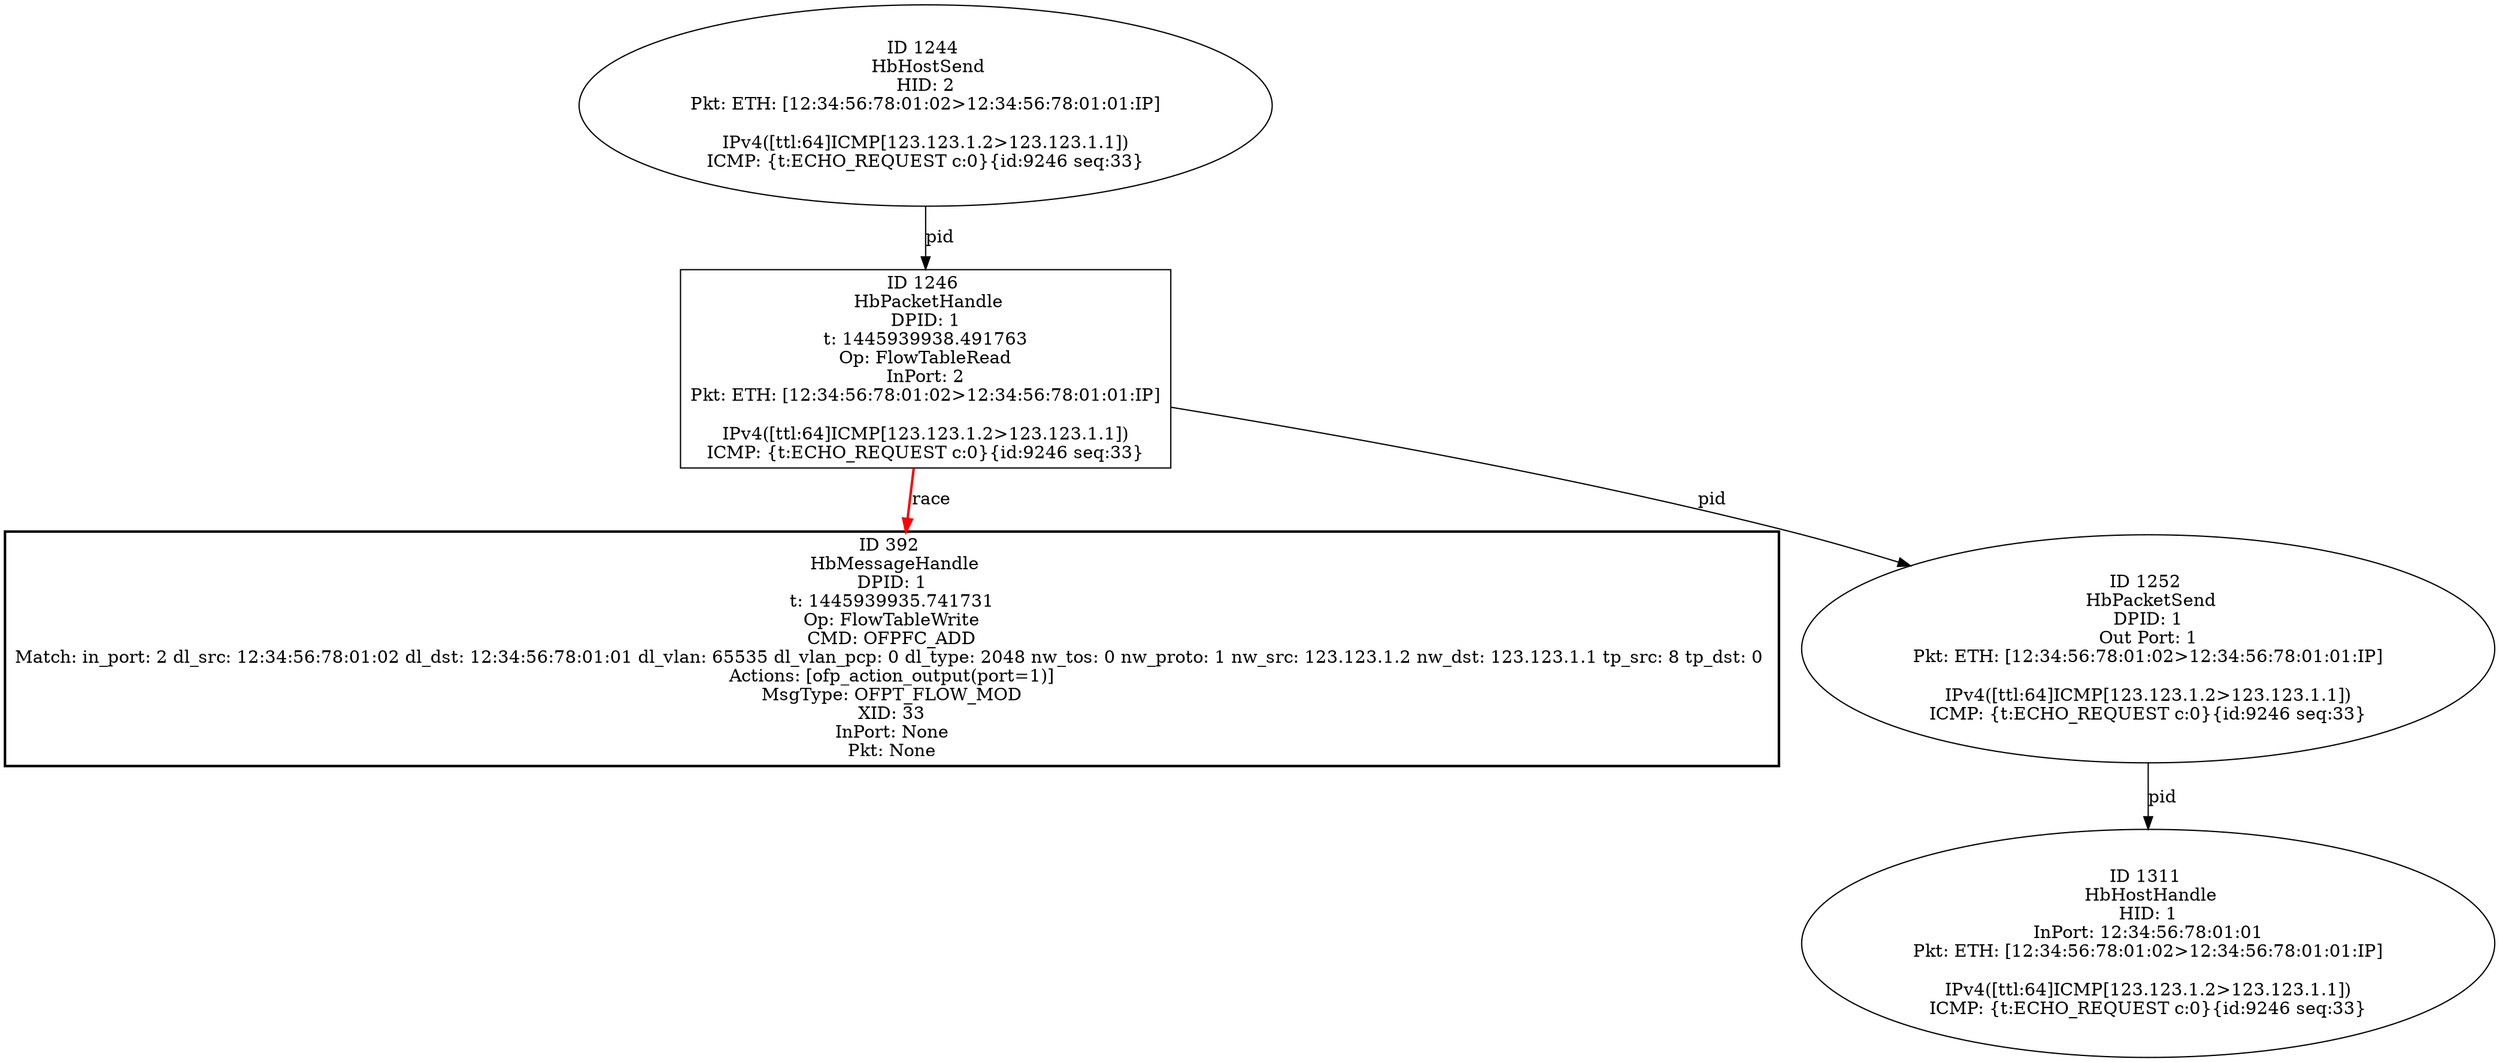 strict digraph G {
392 [shape=box, style=bold, event=<hb_events.HbMessageHandle object at 0x107834ed0>, label="ID 392 
 HbMessageHandle
DPID: 1
t: 1445939935.741731
Op: FlowTableWrite
CMD: OFPFC_ADD
Match: in_port: 2 dl_src: 12:34:56:78:01:02 dl_dst: 12:34:56:78:01:01 dl_vlan: 65535 dl_vlan_pcp: 0 dl_type: 2048 nw_tos: 0 nw_proto: 1 nw_src: 123.123.1.2 nw_dst: 123.123.1.1 tp_src: 8 tp_dst: 0 
Actions: [ofp_action_output(port=1)]
MsgType: OFPT_FLOW_MOD
XID: 33
InPort: None
Pkt: None"];
1252 [shape=oval, event=<hb_events.HbPacketSend object at 0x107b8cd50>, label="ID 1252 
 HbPacketSend
DPID: 1
Out Port: 1
Pkt: ETH: [12:34:56:78:01:02>12:34:56:78:01:01:IP]

IPv4([ttl:64]ICMP[123.123.1.2>123.123.1.1])
ICMP: {t:ECHO_REQUEST c:0}{id:9246 seq:33}"];
1244 [shape=oval, event=<hb_events.HbHostSend object at 0x107b86b90>, label="ID 1244 
 HbHostSend
HID: 2
Pkt: ETH: [12:34:56:78:01:02>12:34:56:78:01:01:IP]

IPv4([ttl:64]ICMP[123.123.1.2>123.123.1.1])
ICMP: {t:ECHO_REQUEST c:0}{id:9246 seq:33}"];
1246 [shape=box, event=<hb_events.HbPacketHandle object at 0x107b86810>, label="ID 1246 
 HbPacketHandle
DPID: 1
t: 1445939938.491763
Op: FlowTableRead
InPort: 2
Pkt: ETH: [12:34:56:78:01:02>12:34:56:78:01:01:IP]

IPv4([ttl:64]ICMP[123.123.1.2>123.123.1.1])
ICMP: {t:ECHO_REQUEST c:0}{id:9246 seq:33}"];
1311 [shape=oval, event=<hb_events.HbHostHandle object at 0x107bb4910>, label="ID 1311 
 HbHostHandle
HID: 1
InPort: 12:34:56:78:01:01
Pkt: ETH: [12:34:56:78:01:02>12:34:56:78:01:01:IP]

IPv4([ttl:64]ICMP[123.123.1.2>123.123.1.1])
ICMP: {t:ECHO_REQUEST c:0}{id:9246 seq:33}"];
1244 -> 1246  [rel=pid, label=pid];
1252 -> 1311  [rel=pid, label=pid];
1246 -> 392  [harmful=True, color=red, style=bold, rel=race, label=race];
1246 -> 1252  [rel=pid, label=pid];
}

